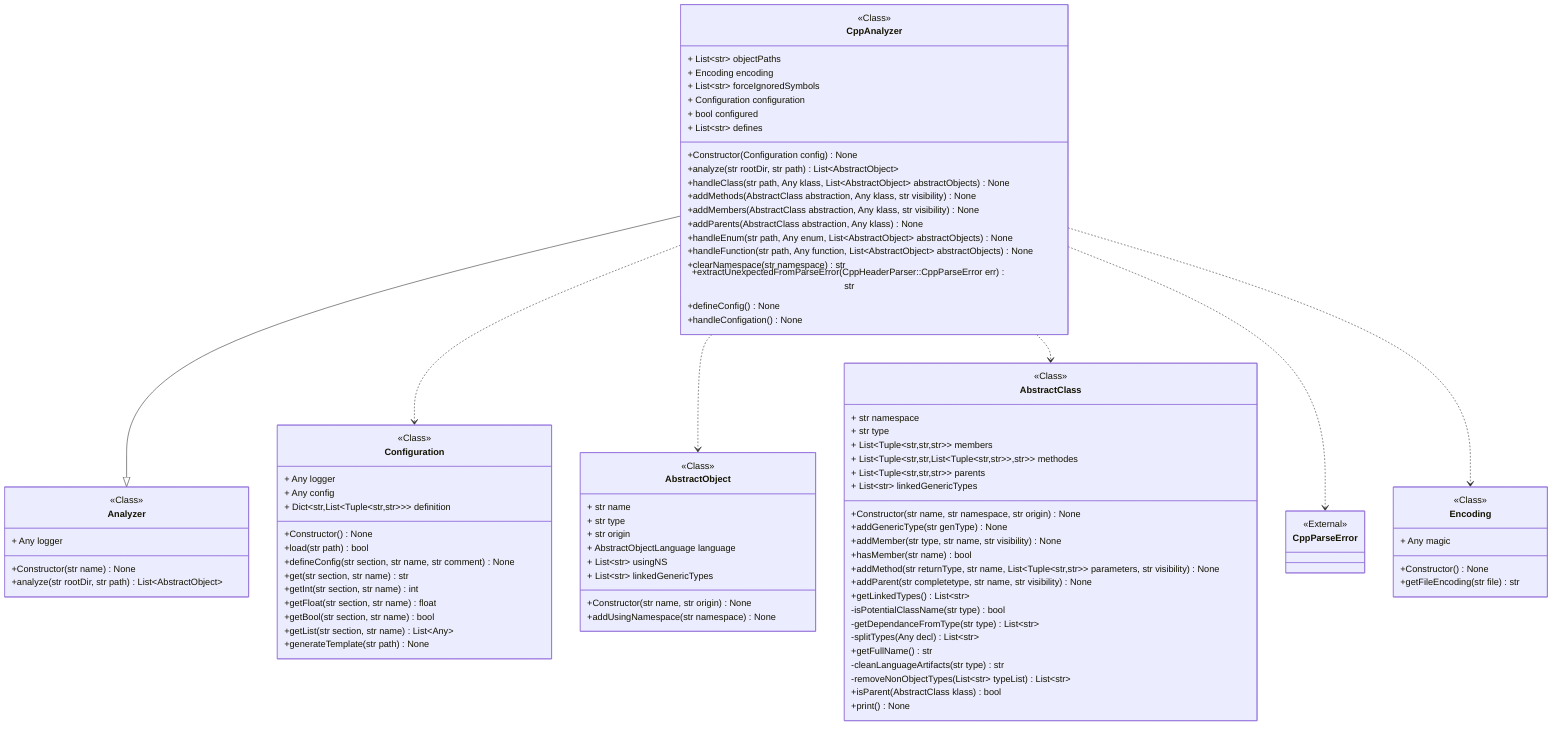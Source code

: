 classDiagram
class CppAnalyzer {
<<Class>>
+ List~str~ objectPaths
+ Encoding encoding
+ List~str~ forceIgnoredSymbols
+ Configuration configuration
+ bool configured
+ List~str~ defines
+Constructor(Configuration config) None
+analyze(str rootDir, str path) List~AbstractObject~
+handleClass(str path, Any klass, List~AbstractObject~ abstractObjects) None
+addMethods(AbstractClass abstraction, Any klass, str visibility) None
+addMembers(AbstractClass abstraction, Any klass, str visibility) None
+addParents(AbstractClass abstraction, Any klass) None
+handleEnum(str path, Any enum, List~AbstractObject~ abstractObjects) None
+handleFunction(str path, Any function, List~AbstractObject~ abstractObjects) None
+clearNamespace(str namespace) str
+extractUnexpectedFromParseError(CppHeaderParser::CppParseError err) str
+defineConfig() None
+handleConfigation() None
}
class Analyzer {
<<Class>>
+ Any logger
+Constructor(str name) None
+analyze(str rootDir, str path) List~AbstractObject~
}
link Analyzer "class££pycodeanalyzer::core::languages::analyzer::Analyzer"
class Configuration {
<<Class>>
+ Any logger
+ Any config
+ Dict&lt;str,List&lt;Tuple&lt;str,str&gt;&gt;&gt; definition
+Constructor() None
+load(str path) bool
+defineConfig(str section, str name, str comment) None
+get(str section, str name) str
+getInt(str section, str name) int
+getFloat(str section, str name) float
+getBool(str section, str name) bool
+getList(str section, str name) List~Any~
+generateTemplate(str path) None
}
link Configuration "class££pycodeanalyzer::core::configuration::configuration::Configuration"
class AbstractObject {
<<Class>>
+ str name
+ str type
+ str origin
+ AbstractObjectLanguage language
+ List~str~ usingNS
+ List~str~ linkedGenericTypes
+Constructor(str name, str origin) None
+addUsingNamespace(str namespace) None
}
link AbstractObject "class££pycodeanalyzer::core::abstraction::objects::AbstractObject"
class AbstractClass {
<<Class>>
+ str namespace
+ str type
+ List&lt;Tuple&lt;str,str,str&gt;&gt; members
+ List&lt;Tuple&lt;str,str,List&lt;Tuple&lt;str,str&gt;&gt;,str&gt;&gt; methodes
+ List&lt;Tuple&lt;str,str,str&gt;&gt; parents
+ List~str~ linkedGenericTypes
+Constructor(str name, str namespace, str origin) None
+addGenericType(str genType) None
+addMember(str type, str name, str visibility) None
+hasMember(str name) bool
+addMethod(str returnType, str name, List&lt;Tuple&lt;str,str&gt;&gt; parameters, str visibility) None
+addParent(str completetype, str name, str visibility) None
+getLinkedTypes() List~str~
-isPotentialClassName(str type) bool
-getDependanceFromType(str type) List~str~
-splitTypes(Any decl) List~str~
+getFullName() str
-cleanLanguageArtifacts(str type) str
-removeNonObjectTypes(List~str~ typeList) List~str~
+isParent(AbstractClass klass) bool
+print() None
}
link AbstractClass "class££pycodeanalyzer::core::abstraction::objects::AbstractClass"
class CppParseError
<<External>> CppParseError
class Encoding {
<<Class>>
+ Any magic
+Constructor() None
+getFileEncoding(str file) str
}
link Encoding "class££pycodeanalyzer::core::encoding::encodings::Encoding"
CppAnalyzer --|> Analyzer
CppAnalyzer ..> Configuration
CppAnalyzer ..> AbstractObject
CppAnalyzer ..> AbstractClass
CppAnalyzer ..> CppParseError
CppAnalyzer ..> Encoding